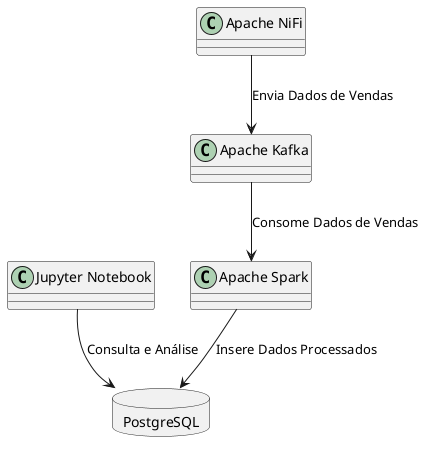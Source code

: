 @startuml
!define RECTANGLE class

RECTANGLE "Jupyter Notebook" as Jupyter
RECTANGLE "Apache NiFi" as NiFi
RECTANGLE "Apache Kafka" as Kafka
RECTANGLE "Apache Spark" as Spark
RECTANGLE "PostgreSQL" as PostgreSQL

Jupyter --> PostgreSQL : Consulta e Análise
NiFi --> Kafka : Envia Dados de Vendas
Kafka --> Spark : Consome Dados de Vendas
Spark --> PostgreSQL : Insere Dados Processados

database PostgreSQL {
}

@enduml
